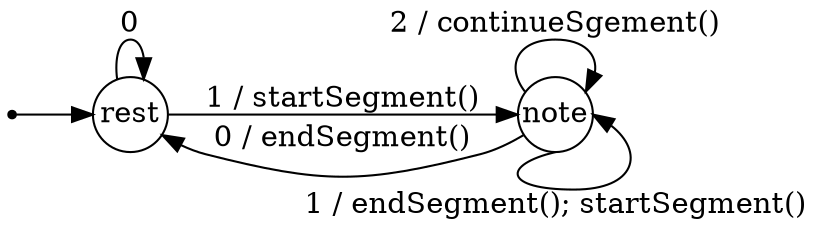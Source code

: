digraph finite_state_machine {
    rankdir=LR;
    size="8,5"

    node [shape = point]; qi
    node [shape = circle, fixedsize=true]; rest;
    node [shape = circle, fixedsize=true]; note;

    qi   -> rest;
    rest -> note [ label = "1 / startSegment()" ];
    rest -> rest [ label = "0" ];
    note -> rest [ label = "0 / endSegment()" ];
    note -> note [ label = "2 / continueSgement()" ];
    note:s -> note:e [ label = "1 / endSegment(); startSegment()"];
}